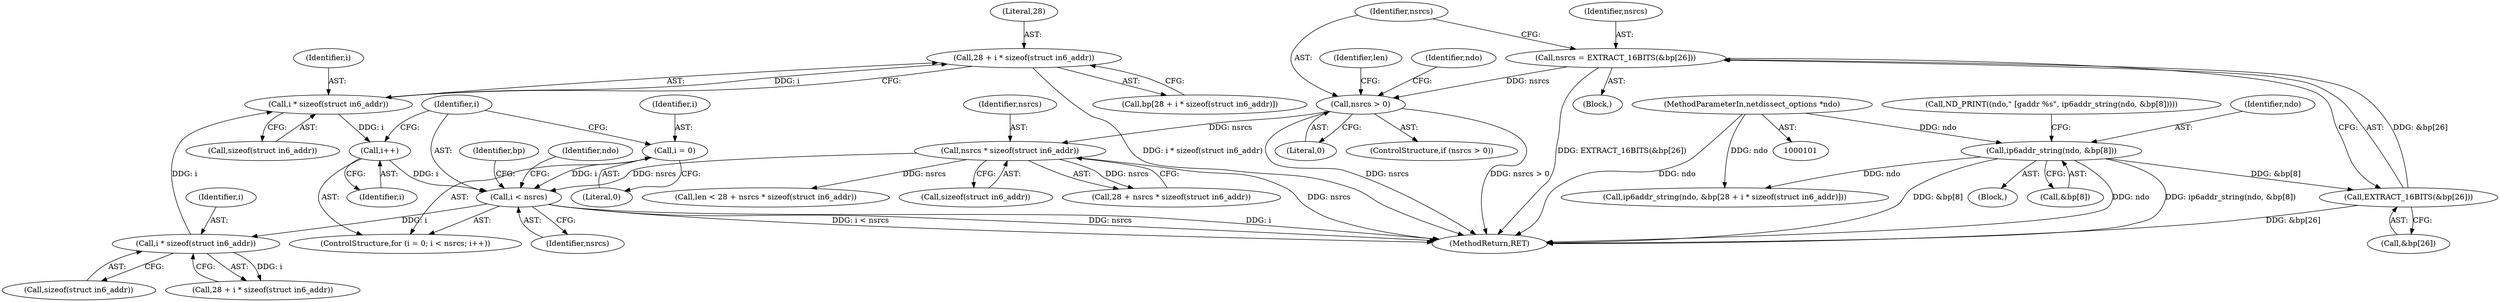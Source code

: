 digraph "0_tcpdump_d7505276842e85bfd067fa21cdb32b8a2dc3c5e4_3@API" {
"1000346" [label="(Call,28 + i * sizeof(struct in6_addr))"];
"1000348" [label="(Call,i * sizeof(struct in6_addr))"];
"1000330" [label="(Call,i * sizeof(struct in6_addr))"];
"1000319" [label="(Call,i < nsrcs)"];
"1000322" [label="(Call,i++)"];
"1000316" [label="(Call,i = 0)"];
"1000295" [label="(Call,nsrcs * sizeof(struct in6_addr))"];
"1000286" [label="(Call,nsrcs > 0)"];
"1000278" [label="(Call,nsrcs = EXTRACT_16BITS(&bp[26]))"];
"1000280" [label="(Call,EXTRACT_16BITS(&bp[26]))"];
"1000191" [label="(Call,ip6addr_string(ndo, &bp[8]))"];
"1000102" [label="(MethodParameterIn,netdissect_options *ndo)"];
"1000288" [label="(Literal,0)"];
"1000281" [label="(Call,&bp[26])"];
"1000317" [label="(Identifier,i)"];
"1000105" [label="(Block,)"];
"1000278" [label="(Call,nsrcs = EXTRACT_16BITS(&bp[26]))"];
"1000332" [label="(Call,sizeof(struct in6_addr))"];
"1000286" [label="(Call,nsrcs > 0)"];
"1000322" [label="(Call,i++)"];
"1000327" [label="(Identifier,bp)"];
"1000344" [label="(Call,bp[28 + i * sizeof(struct in6_addr)])"];
"1000354" [label="(Identifier,ndo)"];
"1000191" [label="(Call,ip6addr_string(ndo, &bp[8]))"];
"1000319" [label="(Call,i < nsrcs)"];
"1000280" [label="(Call,EXTRACT_16BITS(&bp[26]))"];
"1000331" [label="(Identifier,i)"];
"1000330" [label="(Call,i * sizeof(struct in6_addr))"];
"1000189" [label="(Block,)"];
"1000291" [label="(Call,len < 28 + nsrcs * sizeof(struct in6_addr))"];
"1000350" [label="(Call,sizeof(struct in6_addr))"];
"1000318" [label="(Literal,0)"];
"1000192" [label="(Identifier,ndo)"];
"1000287" [label="(Identifier,nsrcs)"];
"1000186" [label="(Call,ND_PRINT((ndo,\" [gaddr %s\", ip6addr_string(ndo, &bp[8]))))"];
"1000341" [label="(Call,ip6addr_string(ndo, &bp[28 + i * sizeof(struct in6_addr)]))"];
"1000346" [label="(Call,28 + i * sizeof(struct in6_addr))"];
"1000296" [label="(Identifier,nsrcs)"];
"1000315" [label="(ControlStructure,for (i = 0; i < nsrcs; i++))"];
"1000295" [label="(Call,nsrcs * sizeof(struct in6_addr))"];
"1000285" [label="(ControlStructure,if (nsrcs > 0))"];
"1000349" [label="(Identifier,i)"];
"1000320" [label="(Identifier,i)"];
"1000316" [label="(Call,i = 0)"];
"1000376" [label="(MethodReturn,RET)"];
"1000348" [label="(Call,i * sizeof(struct in6_addr))"];
"1000292" [label="(Identifier,len)"];
"1000193" [label="(Call,&bp[8])"];
"1000297" [label="(Call,sizeof(struct in6_addr))"];
"1000293" [label="(Call,28 + nsrcs * sizeof(struct in6_addr))"];
"1000102" [label="(MethodParameterIn,netdissect_options *ndo)"];
"1000323" [label="(Identifier,i)"];
"1000328" [label="(Call,28 + i * sizeof(struct in6_addr))"];
"1000347" [label="(Literal,28)"];
"1000321" [label="(Identifier,nsrcs)"];
"1000365" [label="(Identifier,ndo)"];
"1000279" [label="(Identifier,nsrcs)"];
"1000346" -> "1000344"  [label="AST: "];
"1000346" -> "1000348"  [label="CFG: "];
"1000347" -> "1000346"  [label="AST: "];
"1000348" -> "1000346"  [label="AST: "];
"1000344" -> "1000346"  [label="CFG: "];
"1000346" -> "1000376"  [label="DDG: i * sizeof(struct in6_addr)"];
"1000348" -> "1000346"  [label="DDG: i"];
"1000348" -> "1000350"  [label="CFG: "];
"1000349" -> "1000348"  [label="AST: "];
"1000350" -> "1000348"  [label="AST: "];
"1000348" -> "1000322"  [label="DDG: i"];
"1000330" -> "1000348"  [label="DDG: i"];
"1000330" -> "1000328"  [label="AST: "];
"1000330" -> "1000332"  [label="CFG: "];
"1000331" -> "1000330"  [label="AST: "];
"1000332" -> "1000330"  [label="AST: "];
"1000328" -> "1000330"  [label="CFG: "];
"1000330" -> "1000328"  [label="DDG: i"];
"1000319" -> "1000330"  [label="DDG: i"];
"1000319" -> "1000315"  [label="AST: "];
"1000319" -> "1000321"  [label="CFG: "];
"1000320" -> "1000319"  [label="AST: "];
"1000321" -> "1000319"  [label="AST: "];
"1000327" -> "1000319"  [label="CFG: "];
"1000354" -> "1000319"  [label="CFG: "];
"1000319" -> "1000376"  [label="DDG: i < nsrcs"];
"1000319" -> "1000376"  [label="DDG: nsrcs"];
"1000319" -> "1000376"  [label="DDG: i"];
"1000322" -> "1000319"  [label="DDG: i"];
"1000316" -> "1000319"  [label="DDG: i"];
"1000295" -> "1000319"  [label="DDG: nsrcs"];
"1000322" -> "1000315"  [label="AST: "];
"1000322" -> "1000323"  [label="CFG: "];
"1000323" -> "1000322"  [label="AST: "];
"1000320" -> "1000322"  [label="CFG: "];
"1000316" -> "1000315"  [label="AST: "];
"1000316" -> "1000318"  [label="CFG: "];
"1000317" -> "1000316"  [label="AST: "];
"1000318" -> "1000316"  [label="AST: "];
"1000320" -> "1000316"  [label="CFG: "];
"1000295" -> "1000293"  [label="AST: "];
"1000295" -> "1000297"  [label="CFG: "];
"1000296" -> "1000295"  [label="AST: "];
"1000297" -> "1000295"  [label="AST: "];
"1000293" -> "1000295"  [label="CFG: "];
"1000295" -> "1000376"  [label="DDG: nsrcs"];
"1000295" -> "1000291"  [label="DDG: nsrcs"];
"1000295" -> "1000293"  [label="DDG: nsrcs"];
"1000286" -> "1000295"  [label="DDG: nsrcs"];
"1000286" -> "1000285"  [label="AST: "];
"1000286" -> "1000288"  [label="CFG: "];
"1000287" -> "1000286"  [label="AST: "];
"1000288" -> "1000286"  [label="AST: "];
"1000292" -> "1000286"  [label="CFG: "];
"1000365" -> "1000286"  [label="CFG: "];
"1000286" -> "1000376"  [label="DDG: nsrcs > 0"];
"1000286" -> "1000376"  [label="DDG: nsrcs"];
"1000278" -> "1000286"  [label="DDG: nsrcs"];
"1000278" -> "1000105"  [label="AST: "];
"1000278" -> "1000280"  [label="CFG: "];
"1000279" -> "1000278"  [label="AST: "];
"1000280" -> "1000278"  [label="AST: "];
"1000287" -> "1000278"  [label="CFG: "];
"1000278" -> "1000376"  [label="DDG: EXTRACT_16BITS(&bp[26])"];
"1000280" -> "1000278"  [label="DDG: &bp[26]"];
"1000280" -> "1000281"  [label="CFG: "];
"1000281" -> "1000280"  [label="AST: "];
"1000280" -> "1000376"  [label="DDG: &bp[26]"];
"1000191" -> "1000280"  [label="DDG: &bp[8]"];
"1000191" -> "1000189"  [label="AST: "];
"1000191" -> "1000193"  [label="CFG: "];
"1000192" -> "1000191"  [label="AST: "];
"1000193" -> "1000191"  [label="AST: "];
"1000186" -> "1000191"  [label="CFG: "];
"1000191" -> "1000376"  [label="DDG: ip6addr_string(ndo, &bp[8])"];
"1000191" -> "1000376"  [label="DDG: &bp[8]"];
"1000191" -> "1000376"  [label="DDG: ndo"];
"1000102" -> "1000191"  [label="DDG: ndo"];
"1000191" -> "1000341"  [label="DDG: ndo"];
"1000102" -> "1000101"  [label="AST: "];
"1000102" -> "1000376"  [label="DDG: ndo"];
"1000102" -> "1000341"  [label="DDG: ndo"];
}
